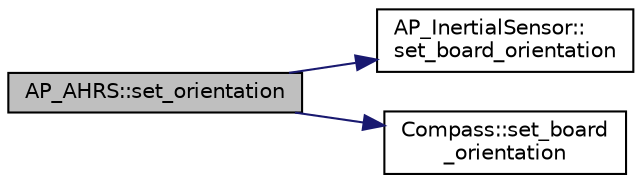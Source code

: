 digraph "AP_AHRS::set_orientation"
{
 // INTERACTIVE_SVG=YES
  edge [fontname="Helvetica",fontsize="10",labelfontname="Helvetica",labelfontsize="10"];
  node [fontname="Helvetica",fontsize="10",shape=record];
  rankdir="LR";
  Node1 [label="AP_AHRS::set_orientation",height=0.2,width=0.4,color="black", fillcolor="grey75", style="filled" fontcolor="black"];
  Node1 -> Node2 [color="midnightblue",fontsize="10",style="solid",fontname="Helvetica"];
  Node2 [label="AP_InertialSensor::\lset_board_orientation",height=0.2,width=0.4,color="black", fillcolor="white", style="filled",URL="$classAP__InertialSensor.html#ac2b205f3b51b656ed1373b48d1524db6"];
  Node1 -> Node3 [color="midnightblue",fontsize="10",style="solid",fontname="Helvetica"];
  Node3 [label="Compass::set_board\l_orientation",height=0.2,width=0.4,color="black", fillcolor="white", style="filled",URL="$classCompass.html#a9b827b915597e590ea05fab467e676b0"];
}
